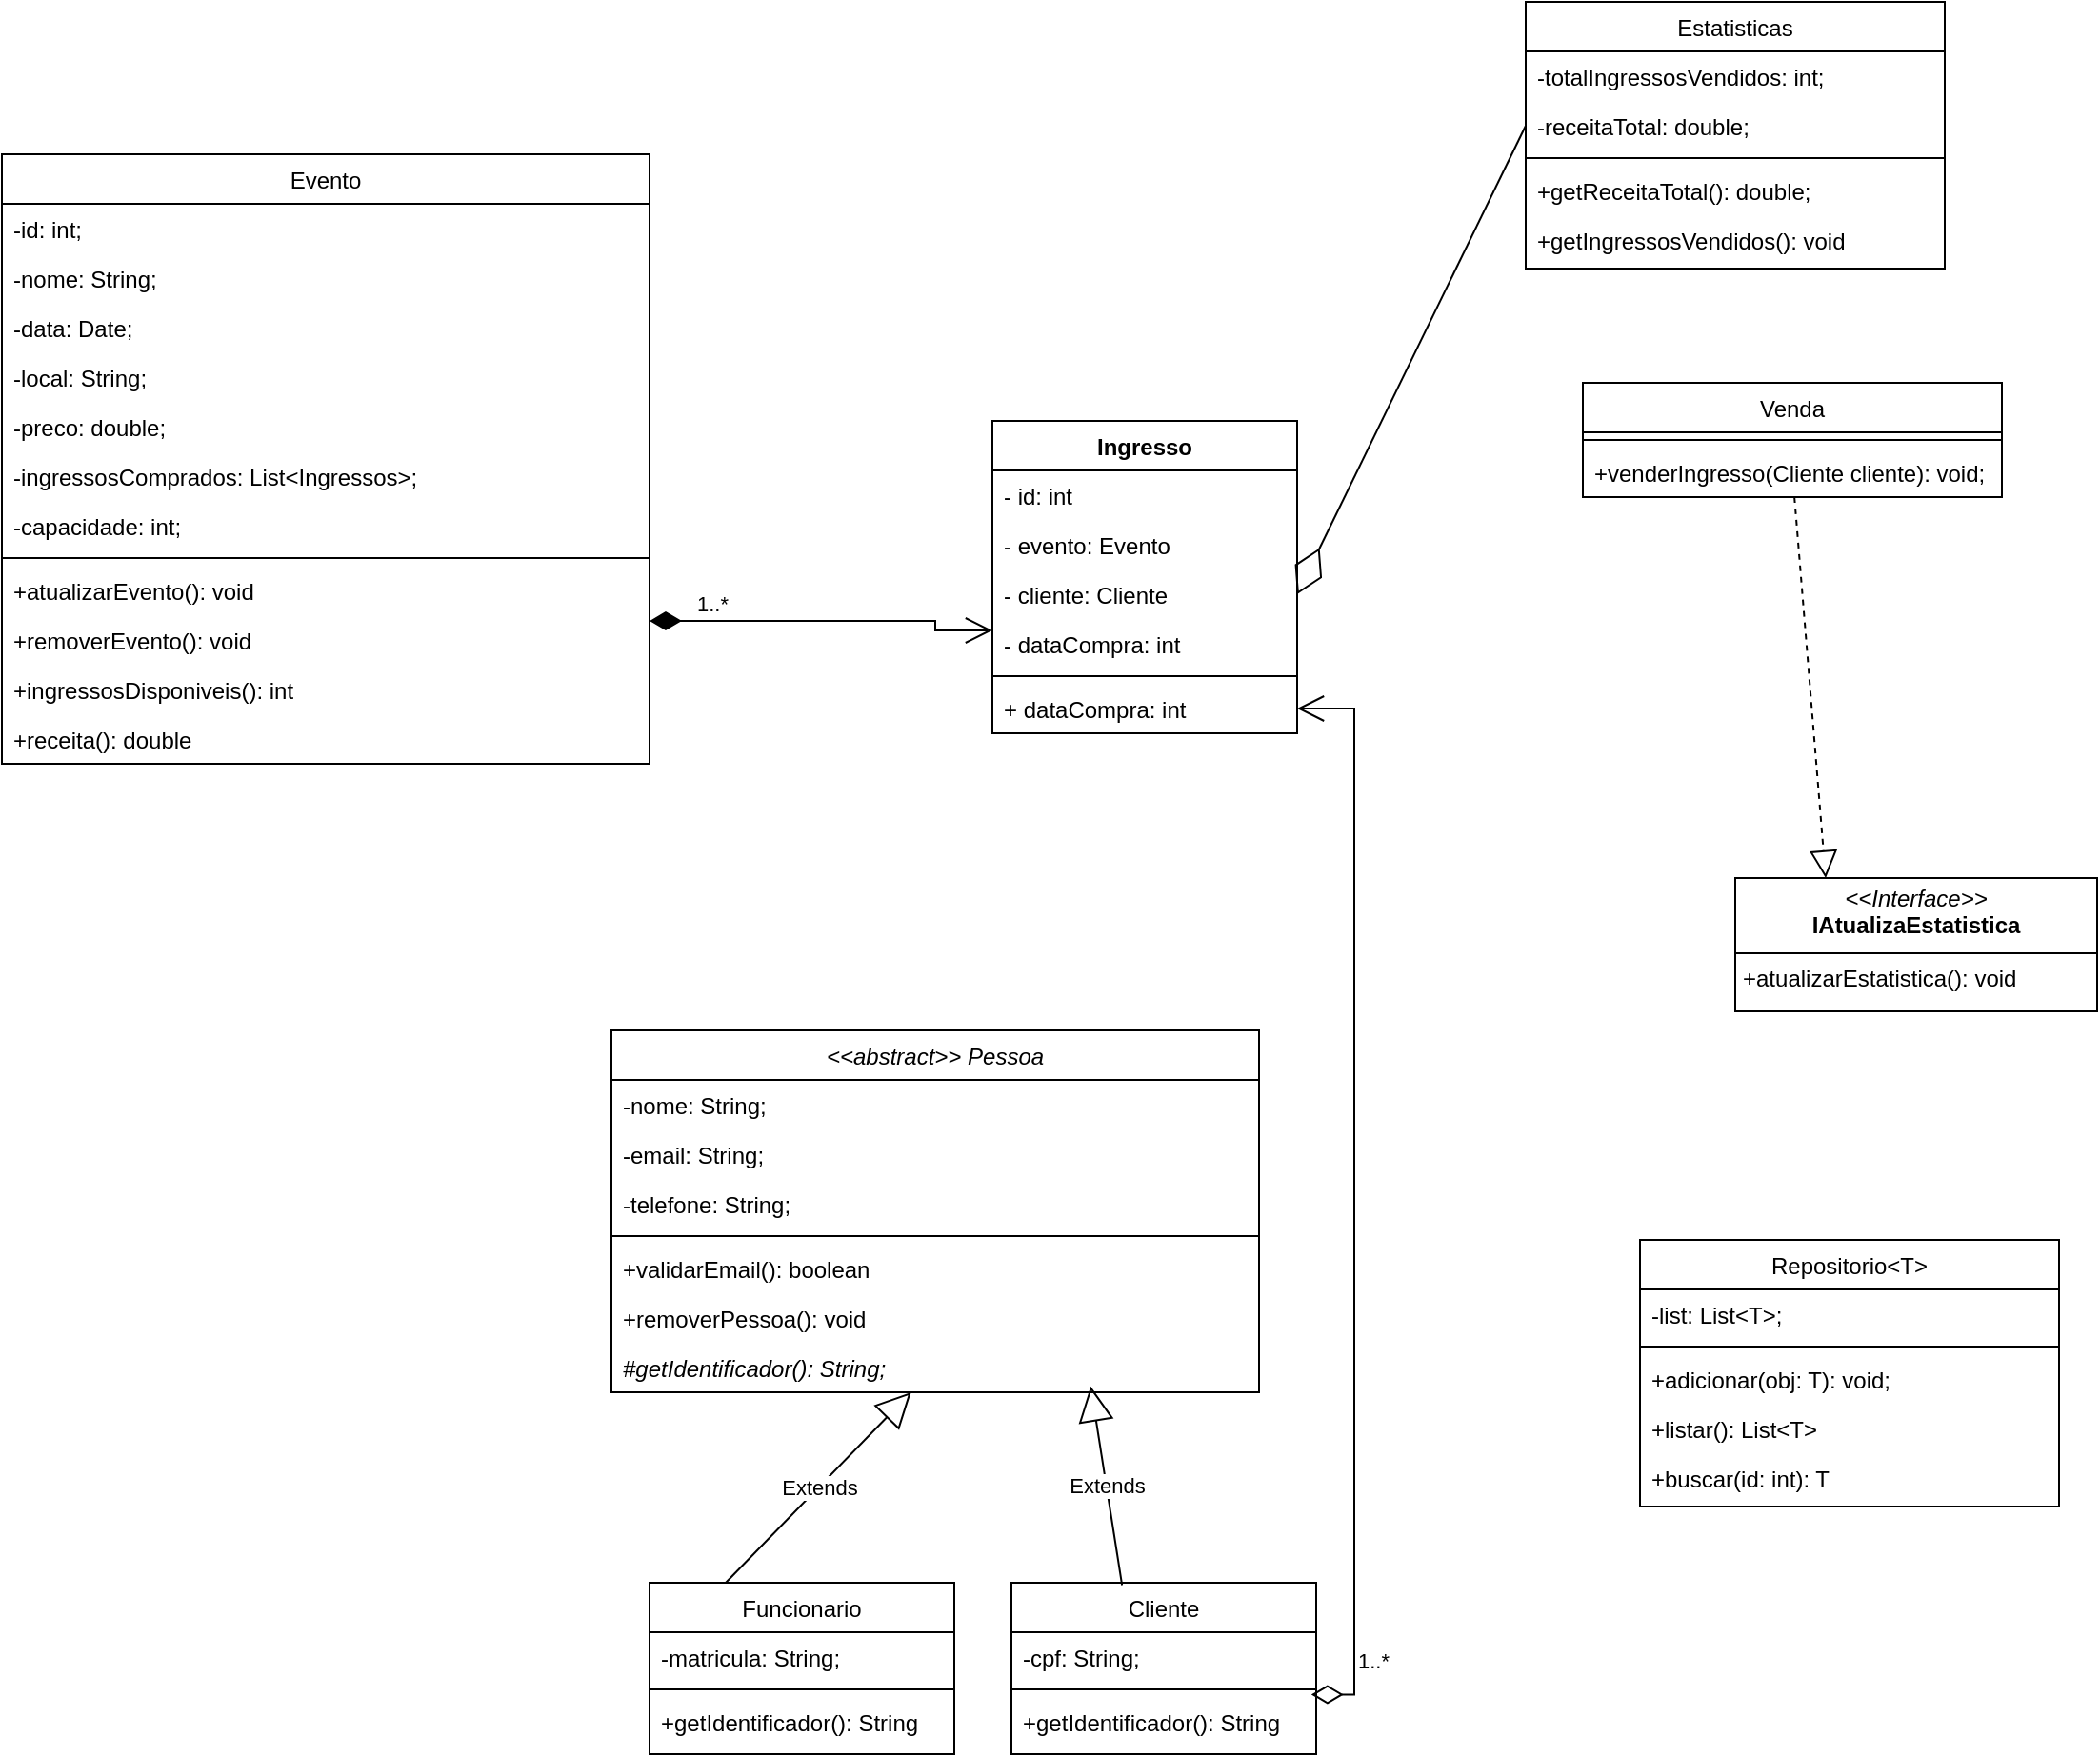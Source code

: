 <mxfile version="26.2.8">
  <diagram id="C5RBs43oDa-KdzZeNtuy" name="Page-1">
    <mxGraphModel dx="2015" dy="2344" grid="1" gridSize="10" guides="1" tooltips="1" connect="1" arrows="1" fold="1" page="1" pageScale="1" pageWidth="827" pageHeight="1169" math="0" shadow="0">
      <root>
        <mxCell id="WIyWlLk6GJQsqaUBKTNV-0" />
        <mxCell id="WIyWlLk6GJQsqaUBKTNV-1" parent="WIyWlLk6GJQsqaUBKTNV-0" />
        <mxCell id="zkfFHV4jXpPFQw0GAbJ--0" value="Cliente" style="swimlane;fontStyle=0;align=center;verticalAlign=top;childLayout=stackLayout;horizontal=1;startSize=26;horizontalStack=0;resizeParent=1;resizeLast=0;collapsible=1;marginBottom=0;rounded=0;shadow=0;strokeWidth=1;" parent="WIyWlLk6GJQsqaUBKTNV-1" vertex="1">
          <mxGeometry x="-40" y="740" width="160" height="90" as="geometry">
            <mxRectangle x="230" y="140" width="160" height="26" as="alternateBounds" />
          </mxGeometry>
        </mxCell>
        <mxCell id="zkfFHV4jXpPFQw0GAbJ--1" value="-cpf: String;" style="text;align=left;verticalAlign=top;spacingLeft=4;spacingRight=4;overflow=hidden;rotatable=0;points=[[0,0.5],[1,0.5]];portConstraint=eastwest;" parent="zkfFHV4jXpPFQw0GAbJ--0" vertex="1">
          <mxGeometry y="26" width="160" height="26" as="geometry" />
        </mxCell>
        <mxCell id="zkfFHV4jXpPFQw0GAbJ--4" value="" style="line;html=1;strokeWidth=1;align=left;verticalAlign=middle;spacingTop=-1;spacingLeft=3;spacingRight=3;rotatable=0;labelPosition=right;points=[];portConstraint=eastwest;" parent="zkfFHV4jXpPFQw0GAbJ--0" vertex="1">
          <mxGeometry y="52" width="160" height="8" as="geometry" />
        </mxCell>
        <mxCell id="s1ZybqcROR9ATGlQhX3g-2" value="+getIdentificador(): String" style="text;align=left;verticalAlign=top;spacingLeft=4;spacingRight=4;overflow=hidden;rotatable=0;points=[[0,0.5],[1,0.5]];portConstraint=eastwest;" parent="zkfFHV4jXpPFQw0GAbJ--0" vertex="1">
          <mxGeometry y="60" width="160" height="26" as="geometry" />
        </mxCell>
        <mxCell id="s1ZybqcROR9ATGlQhX3g-5" value="Evento" style="swimlane;fontStyle=0;align=center;verticalAlign=top;childLayout=stackLayout;horizontal=1;startSize=26;horizontalStack=0;resizeParent=1;resizeLast=0;collapsible=1;marginBottom=0;rounded=0;shadow=0;strokeWidth=1;" parent="WIyWlLk6GJQsqaUBKTNV-1" vertex="1">
          <mxGeometry x="-570" y="-10" width="340" height="320" as="geometry">
            <mxRectangle x="230" y="140" width="160" height="26" as="alternateBounds" />
          </mxGeometry>
        </mxCell>
        <mxCell id="s1ZybqcROR9ATGlQhX3g-6" value="-id: int;" style="text;align=left;verticalAlign=top;spacingLeft=4;spacingRight=4;overflow=hidden;rotatable=0;points=[[0,0.5],[1,0.5]];portConstraint=eastwest;" parent="s1ZybqcROR9ATGlQhX3g-5" vertex="1">
          <mxGeometry y="26" width="340" height="26" as="geometry" />
        </mxCell>
        <mxCell id="s1ZybqcROR9ATGlQhX3g-7" value="-nome: String;" style="text;align=left;verticalAlign=top;spacingLeft=4;spacingRight=4;overflow=hidden;rotatable=0;points=[[0,0.5],[1,0.5]];portConstraint=eastwest;rounded=0;shadow=0;html=0;" parent="s1ZybqcROR9ATGlQhX3g-5" vertex="1">
          <mxGeometry y="52" width="340" height="26" as="geometry" />
        </mxCell>
        <mxCell id="s1ZybqcROR9ATGlQhX3g-8" value="-data: Date;" style="text;align=left;verticalAlign=top;spacingLeft=4;spacingRight=4;overflow=hidden;rotatable=0;points=[[0,0.5],[1,0.5]];portConstraint=eastwest;rounded=0;shadow=0;html=0;" parent="s1ZybqcROR9ATGlQhX3g-5" vertex="1">
          <mxGeometry y="78" width="340" height="26" as="geometry" />
        </mxCell>
        <mxCell id="s1ZybqcROR9ATGlQhX3g-9" value="-local: String;" style="text;align=left;verticalAlign=top;spacingLeft=4;spacingRight=4;overflow=hidden;rotatable=0;points=[[0,0.5],[1,0.5]];portConstraint=eastwest;rounded=0;shadow=0;html=0;" parent="s1ZybqcROR9ATGlQhX3g-5" vertex="1">
          <mxGeometry y="104" width="340" height="26" as="geometry" />
        </mxCell>
        <mxCell id="s1ZybqcROR9ATGlQhX3g-14" value="-preco: double;" style="text;align=left;verticalAlign=top;spacingLeft=4;spacingRight=4;overflow=hidden;rotatable=0;points=[[0,0.5],[1,0.5]];portConstraint=eastwest;rounded=0;shadow=0;html=0;" parent="s1ZybqcROR9ATGlQhX3g-5" vertex="1">
          <mxGeometry y="130" width="340" height="26" as="geometry" />
        </mxCell>
        <mxCell id="s1ZybqcROR9ATGlQhX3g-54" value="-ingressosComprados: List&lt;Ingressos&gt;;" style="text;align=left;verticalAlign=top;spacingLeft=4;spacingRight=4;overflow=hidden;rotatable=0;points=[[0,0.5],[1,0.5]];portConstraint=eastwest;rounded=0;shadow=0;html=0;" parent="s1ZybqcROR9ATGlQhX3g-5" vertex="1">
          <mxGeometry y="156" width="340" height="26" as="geometry" />
        </mxCell>
        <mxCell id="s1ZybqcROR9ATGlQhX3g-55" value="-capacidade: int;" style="text;align=left;verticalAlign=top;spacingLeft=4;spacingRight=4;overflow=hidden;rotatable=0;points=[[0,0.5],[1,0.5]];portConstraint=eastwest;rounded=0;shadow=0;html=0;" parent="s1ZybqcROR9ATGlQhX3g-5" vertex="1">
          <mxGeometry y="182" width="340" height="26" as="geometry" />
        </mxCell>
        <mxCell id="s1ZybqcROR9ATGlQhX3g-10" value="" style="line;html=1;strokeWidth=1;align=left;verticalAlign=middle;spacingTop=-1;spacingLeft=3;spacingRight=3;rotatable=0;labelPosition=right;points=[];portConstraint=eastwest;" parent="s1ZybqcROR9ATGlQhX3g-5" vertex="1">
          <mxGeometry y="208" width="340" height="8" as="geometry" />
        </mxCell>
        <mxCell id="s1ZybqcROR9ATGlQhX3g-11" value="+atualizarEvento(): void&#xa;" style="text;align=left;verticalAlign=top;spacingLeft=4;spacingRight=4;overflow=hidden;rotatable=0;points=[[0,0.5],[1,0.5]];portConstraint=eastwest;" parent="s1ZybqcROR9ATGlQhX3g-5" vertex="1">
          <mxGeometry y="216" width="340" height="26" as="geometry" />
        </mxCell>
        <mxCell id="s1ZybqcROR9ATGlQhX3g-12" value="+removerEvento(): void" style="text;align=left;verticalAlign=top;spacingLeft=4;spacingRight=4;overflow=hidden;rotatable=0;points=[[0,0.5],[1,0.5]];portConstraint=eastwest;" parent="s1ZybqcROR9ATGlQhX3g-5" vertex="1">
          <mxGeometry y="242" width="340" height="26" as="geometry" />
        </mxCell>
        <mxCell id="s1ZybqcROR9ATGlQhX3g-15" value="+ingressosDisponiveis(): int" style="text;align=left;verticalAlign=top;spacingLeft=4;spacingRight=4;overflow=hidden;rotatable=0;points=[[0,0.5],[1,0.5]];portConstraint=eastwest;" parent="s1ZybqcROR9ATGlQhX3g-5" vertex="1">
          <mxGeometry y="268" width="340" height="26" as="geometry" />
        </mxCell>
        <mxCell id="s1ZybqcROR9ATGlQhX3g-16" value="+receita(): double" style="text;align=left;verticalAlign=top;spacingLeft=4;spacingRight=4;overflow=hidden;rotatable=0;points=[[0,0.5],[1,0.5]];portConstraint=eastwest;" parent="s1ZybqcROR9ATGlQhX3g-5" vertex="1">
          <mxGeometry y="294" width="340" height="26" as="geometry" />
        </mxCell>
        <mxCell id="s1ZybqcROR9ATGlQhX3g-17" value="&lt;p style=&quot;margin:0px;margin-top:4px;text-align:center;&quot;&gt;&lt;i&gt;&amp;lt;&amp;lt;Interface&amp;gt;&amp;gt;&lt;/i&gt;&lt;br&gt;&lt;b&gt;IAtualizaEstatistica&lt;/b&gt;&lt;/p&gt;&lt;hr size=&quot;1&quot; style=&quot;border-style:solid;&quot;&gt;&lt;p style=&quot;margin:0px;margin-left:4px;&quot;&gt;&lt;/p&gt;&lt;p style=&quot;margin:0px;margin-left:4px;&quot;&gt;+atualizarEstatistica(): void&lt;br&gt;&lt;br&gt;&lt;/p&gt;" style="verticalAlign=top;align=left;overflow=fill;html=1;whiteSpace=wrap;" parent="WIyWlLk6GJQsqaUBKTNV-1" vertex="1">
          <mxGeometry x="340" y="370" width="190" height="70" as="geometry" />
        </mxCell>
        <mxCell id="s1ZybqcROR9ATGlQhX3g-20" value="&lt;&lt;abstract&gt;&gt; Pessoa" style="swimlane;fontStyle=2;align=center;verticalAlign=top;childLayout=stackLayout;horizontal=1;startSize=26;horizontalStack=0;resizeParent=1;resizeLast=0;collapsible=1;marginBottom=0;rounded=0;shadow=0;strokeWidth=1;" parent="WIyWlLk6GJQsqaUBKTNV-1" vertex="1">
          <mxGeometry x="-250" y="450" width="340" height="190" as="geometry">
            <mxRectangle x="230" y="140" width="160" height="26" as="alternateBounds" />
          </mxGeometry>
        </mxCell>
        <mxCell id="s1ZybqcROR9ATGlQhX3g-22" value="-nome: String;" style="text;align=left;verticalAlign=top;spacingLeft=4;spacingRight=4;overflow=hidden;rotatable=0;points=[[0,0.5],[1,0.5]];portConstraint=eastwest;rounded=0;shadow=0;html=0;" parent="s1ZybqcROR9ATGlQhX3g-20" vertex="1">
          <mxGeometry y="26" width="340" height="26" as="geometry" />
        </mxCell>
        <mxCell id="s1ZybqcROR9ATGlQhX3g-33" value="-email: String;" style="text;align=left;verticalAlign=top;spacingLeft=4;spacingRight=4;overflow=hidden;rotatable=0;points=[[0,0.5],[1,0.5]];portConstraint=eastwest;rounded=0;shadow=0;html=0;" parent="s1ZybqcROR9ATGlQhX3g-20" vertex="1">
          <mxGeometry y="52" width="340" height="26" as="geometry" />
        </mxCell>
        <mxCell id="s1ZybqcROR9ATGlQhX3g-32" value="-telefone: String;" style="text;align=left;verticalAlign=top;spacingLeft=4;spacingRight=4;overflow=hidden;rotatable=0;points=[[0,0.5],[1,0.5]];portConstraint=eastwest;rounded=0;shadow=0;html=0;" parent="s1ZybqcROR9ATGlQhX3g-20" vertex="1">
          <mxGeometry y="78" width="340" height="26" as="geometry" />
        </mxCell>
        <mxCell id="s1ZybqcROR9ATGlQhX3g-27" value="" style="line;html=1;strokeWidth=1;align=left;verticalAlign=middle;spacingTop=-1;spacingLeft=3;spacingRight=3;rotatable=0;labelPosition=right;points=[];portConstraint=eastwest;" parent="s1ZybqcROR9ATGlQhX3g-20" vertex="1">
          <mxGeometry y="104" width="340" height="8" as="geometry" />
        </mxCell>
        <mxCell id="s1ZybqcROR9ATGlQhX3g-29" value="+validarEmail(): boolean" style="text;align=left;verticalAlign=top;spacingLeft=4;spacingRight=4;overflow=hidden;rotatable=0;points=[[0,0.5],[1,0.5]];portConstraint=eastwest;" parent="s1ZybqcROR9ATGlQhX3g-20" vertex="1">
          <mxGeometry y="112" width="340" height="26" as="geometry" />
        </mxCell>
        <mxCell id="s1ZybqcROR9ATGlQhX3g-44" value="+removerPessoa(): void" style="text;align=left;verticalAlign=top;spacingLeft=4;spacingRight=4;overflow=hidden;rotatable=0;points=[[0,0.5],[1,0.5]];portConstraint=eastwest;" parent="s1ZybqcROR9ATGlQhX3g-20" vertex="1">
          <mxGeometry y="138" width="340" height="26" as="geometry" />
        </mxCell>
        <mxCell id="s1ZybqcROR9ATGlQhX3g-31" value="#getIdentificador(): String;" style="text;align=left;verticalAlign=top;spacingLeft=4;spacingRight=4;overflow=hidden;rotatable=0;points=[[0,0.5],[1,0.5]];portConstraint=eastwest;fontStyle=2" parent="s1ZybqcROR9ATGlQhX3g-20" vertex="1">
          <mxGeometry y="164" width="340" height="26" as="geometry" />
        </mxCell>
        <mxCell id="s1ZybqcROR9ATGlQhX3g-34" value="Funcionario" style="swimlane;fontStyle=0;align=center;verticalAlign=top;childLayout=stackLayout;horizontal=1;startSize=26;horizontalStack=0;resizeParent=1;resizeLast=0;collapsible=1;marginBottom=0;rounded=0;shadow=0;strokeWidth=1;" parent="WIyWlLk6GJQsqaUBKTNV-1" vertex="1">
          <mxGeometry x="-230" y="740" width="160" height="90" as="geometry">
            <mxRectangle x="230" y="140" width="160" height="26" as="alternateBounds" />
          </mxGeometry>
        </mxCell>
        <mxCell id="s1ZybqcROR9ATGlQhX3g-35" value="-matricula: String;" style="text;align=left;verticalAlign=top;spacingLeft=4;spacingRight=4;overflow=hidden;rotatable=0;points=[[0,0.5],[1,0.5]];portConstraint=eastwest;" parent="s1ZybqcROR9ATGlQhX3g-34" vertex="1">
          <mxGeometry y="26" width="160" height="26" as="geometry" />
        </mxCell>
        <mxCell id="s1ZybqcROR9ATGlQhX3g-36" value="" style="line;html=1;strokeWidth=1;align=left;verticalAlign=middle;spacingTop=-1;spacingLeft=3;spacingRight=3;rotatable=0;labelPosition=right;points=[];portConstraint=eastwest;" parent="s1ZybqcROR9ATGlQhX3g-34" vertex="1">
          <mxGeometry y="52" width="160" height="8" as="geometry" />
        </mxCell>
        <mxCell id="s1ZybqcROR9ATGlQhX3g-37" value="+getIdentificador(): String" style="text;align=left;verticalAlign=top;spacingLeft=4;spacingRight=4;overflow=hidden;rotatable=0;points=[[0,0.5],[1,0.5]];portConstraint=eastwest;" parent="s1ZybqcROR9ATGlQhX3g-34" vertex="1">
          <mxGeometry y="60" width="160" height="26" as="geometry" />
        </mxCell>
        <mxCell id="s1ZybqcROR9ATGlQhX3g-45" value="Ingresso" style="swimlane;fontStyle=1;align=center;verticalAlign=top;childLayout=stackLayout;horizontal=1;startSize=26;horizontalStack=0;resizeParent=1;resizeParentMax=0;resizeLast=0;collapsible=1;marginBottom=0;whiteSpace=wrap;html=1;" parent="WIyWlLk6GJQsqaUBKTNV-1" vertex="1">
          <mxGeometry x="-50" y="130" width="160" height="164" as="geometry" />
        </mxCell>
        <mxCell id="s1ZybqcROR9ATGlQhX3g-46" value="- id: int" style="text;strokeColor=none;fillColor=none;align=left;verticalAlign=top;spacingLeft=4;spacingRight=4;overflow=hidden;rotatable=0;points=[[0,0.5],[1,0.5]];portConstraint=eastwest;whiteSpace=wrap;html=1;" parent="s1ZybqcROR9ATGlQhX3g-45" vertex="1">
          <mxGeometry y="26" width="160" height="26" as="geometry" />
        </mxCell>
        <mxCell id="s1ZybqcROR9ATGlQhX3g-49" value="- evento: Evento" style="text;strokeColor=none;fillColor=none;align=left;verticalAlign=top;spacingLeft=4;spacingRight=4;overflow=hidden;rotatable=0;points=[[0,0.5],[1,0.5]];portConstraint=eastwest;whiteSpace=wrap;html=1;" parent="s1ZybqcROR9ATGlQhX3g-45" vertex="1">
          <mxGeometry y="52" width="160" height="26" as="geometry" />
        </mxCell>
        <mxCell id="s1ZybqcROR9ATGlQhX3g-50" value="- cliente: Cliente" style="text;strokeColor=none;fillColor=none;align=left;verticalAlign=top;spacingLeft=4;spacingRight=4;overflow=hidden;rotatable=0;points=[[0,0.5],[1,0.5]];portConstraint=eastwest;whiteSpace=wrap;html=1;" parent="s1ZybqcROR9ATGlQhX3g-45" vertex="1">
          <mxGeometry y="78" width="160" height="26" as="geometry" />
        </mxCell>
        <mxCell id="s1ZybqcROR9ATGlQhX3g-51" value="- dataCompra: int" style="text;strokeColor=none;fillColor=none;align=left;verticalAlign=top;spacingLeft=4;spacingRight=4;overflow=hidden;rotatable=0;points=[[0,0.5],[1,0.5]];portConstraint=eastwest;whiteSpace=wrap;html=1;" parent="s1ZybqcROR9ATGlQhX3g-45" vertex="1">
          <mxGeometry y="104" width="160" height="26" as="geometry" />
        </mxCell>
        <mxCell id="s1ZybqcROR9ATGlQhX3g-47" value="" style="line;strokeWidth=1;fillColor=none;align=left;verticalAlign=middle;spacingTop=-1;spacingLeft=3;spacingRight=3;rotatable=0;labelPosition=right;points=[];portConstraint=eastwest;strokeColor=inherit;" parent="s1ZybqcROR9ATGlQhX3g-45" vertex="1">
          <mxGeometry y="130" width="160" height="8" as="geometry" />
        </mxCell>
        <mxCell id="aVM3E2u_od6eSczz8GF1-17" value="+ dataCompra: int" style="text;strokeColor=none;fillColor=none;align=left;verticalAlign=top;spacingLeft=4;spacingRight=4;overflow=hidden;rotatable=0;points=[[0,0.5],[1,0.5]];portConstraint=eastwest;whiteSpace=wrap;html=1;" vertex="1" parent="s1ZybqcROR9ATGlQhX3g-45">
          <mxGeometry y="138" width="160" height="26" as="geometry" />
        </mxCell>
        <mxCell id="s1ZybqcROR9ATGlQhX3g-61" value="Estatisticas" style="swimlane;fontStyle=0;align=center;verticalAlign=top;childLayout=stackLayout;horizontal=1;startSize=26;horizontalStack=0;resizeParent=1;resizeLast=0;collapsible=1;marginBottom=0;rounded=0;shadow=0;strokeWidth=1;" parent="WIyWlLk6GJQsqaUBKTNV-1" vertex="1">
          <mxGeometry x="230" y="-90" width="220" height="140" as="geometry">
            <mxRectangle x="230" y="140" width="160" height="26" as="alternateBounds" />
          </mxGeometry>
        </mxCell>
        <mxCell id="s1ZybqcROR9ATGlQhX3g-62" value="-totalIngressosVendidos: int;" style="text;align=left;verticalAlign=top;spacingLeft=4;spacingRight=4;overflow=hidden;rotatable=0;points=[[0,0.5],[1,0.5]];portConstraint=eastwest;" parent="s1ZybqcROR9ATGlQhX3g-61" vertex="1">
          <mxGeometry y="26" width="220" height="26" as="geometry" />
        </mxCell>
        <mxCell id="s1ZybqcROR9ATGlQhX3g-63" value="-receitaTotal: double;" style="text;align=left;verticalAlign=top;spacingLeft=4;spacingRight=4;overflow=hidden;rotatable=0;points=[[0,0.5],[1,0.5]];portConstraint=eastwest;rounded=0;shadow=0;html=0;" parent="s1ZybqcROR9ATGlQhX3g-61" vertex="1">
          <mxGeometry y="52" width="220" height="26" as="geometry" />
        </mxCell>
        <mxCell id="s1ZybqcROR9ATGlQhX3g-69" value="" style="line;html=1;strokeWidth=1;align=left;verticalAlign=middle;spacingTop=-1;spacingLeft=3;spacingRight=3;rotatable=0;labelPosition=right;points=[];portConstraint=eastwest;" parent="s1ZybqcROR9ATGlQhX3g-61" vertex="1">
          <mxGeometry y="78" width="220" height="8" as="geometry" />
        </mxCell>
        <mxCell id="s1ZybqcROR9ATGlQhX3g-70" value="+getReceitaTotal(): double;&#xa;" style="text;align=left;verticalAlign=top;spacingLeft=4;spacingRight=4;overflow=hidden;rotatable=0;points=[[0,0.5],[1,0.5]];portConstraint=eastwest;" parent="s1ZybqcROR9ATGlQhX3g-61" vertex="1">
          <mxGeometry y="86" width="220" height="26" as="geometry" />
        </mxCell>
        <mxCell id="s1ZybqcROR9ATGlQhX3g-71" value="+getIngressosVendidos(): void" style="text;align=left;verticalAlign=top;spacingLeft=4;spacingRight=4;overflow=hidden;rotatable=0;points=[[0,0.5],[1,0.5]];portConstraint=eastwest;" parent="s1ZybqcROR9ATGlQhX3g-61" vertex="1">
          <mxGeometry y="112" width="220" height="26" as="geometry" />
        </mxCell>
        <mxCell id="aVM3E2u_od6eSczz8GF1-0" value="Repositorio&lt;T&gt;" style="swimlane;fontStyle=0;align=center;verticalAlign=top;childLayout=stackLayout;horizontal=1;startSize=26;horizontalStack=0;resizeParent=1;resizeLast=0;collapsible=1;marginBottom=0;rounded=0;shadow=0;strokeWidth=1;" vertex="1" parent="WIyWlLk6GJQsqaUBKTNV-1">
          <mxGeometry x="290" y="560" width="220" height="140" as="geometry">
            <mxRectangle x="230" y="140" width="160" height="26" as="alternateBounds" />
          </mxGeometry>
        </mxCell>
        <mxCell id="aVM3E2u_od6eSczz8GF1-1" value="-list: List&lt;T&gt;;" style="text;align=left;verticalAlign=top;spacingLeft=4;spacingRight=4;overflow=hidden;rotatable=0;points=[[0,0.5],[1,0.5]];portConstraint=eastwest;" vertex="1" parent="aVM3E2u_od6eSczz8GF1-0">
          <mxGeometry y="26" width="220" height="26" as="geometry" />
        </mxCell>
        <mxCell id="aVM3E2u_od6eSczz8GF1-3" value="" style="line;html=1;strokeWidth=1;align=left;verticalAlign=middle;spacingTop=-1;spacingLeft=3;spacingRight=3;rotatable=0;labelPosition=right;points=[];portConstraint=eastwest;" vertex="1" parent="aVM3E2u_od6eSczz8GF1-0">
          <mxGeometry y="52" width="220" height="8" as="geometry" />
        </mxCell>
        <mxCell id="aVM3E2u_od6eSczz8GF1-4" value="+adicionar(obj: T): void;&#xa;" style="text;align=left;verticalAlign=top;spacingLeft=4;spacingRight=4;overflow=hidden;rotatable=0;points=[[0,0.5],[1,0.5]];portConstraint=eastwest;" vertex="1" parent="aVM3E2u_od6eSczz8GF1-0">
          <mxGeometry y="60" width="220" height="26" as="geometry" />
        </mxCell>
        <mxCell id="aVM3E2u_od6eSczz8GF1-5" value="+listar(): List&lt;T&gt;" style="text;align=left;verticalAlign=top;spacingLeft=4;spacingRight=4;overflow=hidden;rotatable=0;points=[[0,0.5],[1,0.5]];portConstraint=eastwest;" vertex="1" parent="aVM3E2u_od6eSczz8GF1-0">
          <mxGeometry y="86" width="220" height="26" as="geometry" />
        </mxCell>
        <mxCell id="aVM3E2u_od6eSczz8GF1-6" value="+buscar(id: int): T" style="text;align=left;verticalAlign=top;spacingLeft=4;spacingRight=4;overflow=hidden;rotatable=0;points=[[0,0.5],[1,0.5]];portConstraint=eastwest;" vertex="1" parent="aVM3E2u_od6eSczz8GF1-0">
          <mxGeometry y="112" width="220" height="26" as="geometry" />
        </mxCell>
        <mxCell id="aVM3E2u_od6eSczz8GF1-10" value="" style="endArrow=diamondThin;endFill=0;endSize=24;html=1;rounded=0;exitX=0;exitY=0.5;exitDx=0;exitDy=0;entryX=1;entryY=0.5;entryDx=0;entryDy=0;" edge="1" parent="WIyWlLk6GJQsqaUBKTNV-1" source="s1ZybqcROR9ATGlQhX3g-63" target="s1ZybqcROR9ATGlQhX3g-50">
          <mxGeometry width="160" relative="1" as="geometry">
            <mxPoint x="110" y="218" as="sourcePoint" />
            <mxPoint x="194" y="218.29" as="targetPoint" />
          </mxGeometry>
        </mxCell>
        <mxCell id="aVM3E2u_od6eSczz8GF1-12" value="" style="endArrow=block;dashed=1;endFill=0;endSize=12;html=1;rounded=0;entryX=0.25;entryY=0;entryDx=0;entryDy=0;" edge="1" parent="WIyWlLk6GJQsqaUBKTNV-1" source="aVM3E2u_od6eSczz8GF1-22" target="s1ZybqcROR9ATGlQhX3g-17">
          <mxGeometry width="160" relative="1" as="geometry">
            <mxPoint x="180" y="404.29" as="sourcePoint" />
            <mxPoint x="340" y="404.29" as="targetPoint" />
          </mxGeometry>
        </mxCell>
        <mxCell id="aVM3E2u_od6eSczz8GF1-18" value="Venda" style="swimlane;fontStyle=0;align=center;verticalAlign=top;childLayout=stackLayout;horizontal=1;startSize=26;horizontalStack=0;resizeParent=1;resizeLast=0;collapsible=1;marginBottom=0;rounded=0;shadow=0;strokeWidth=1;" vertex="1" parent="WIyWlLk6GJQsqaUBKTNV-1">
          <mxGeometry x="260" y="110" width="220" height="60" as="geometry">
            <mxRectangle x="230" y="140" width="160" height="26" as="alternateBounds" />
          </mxGeometry>
        </mxCell>
        <mxCell id="aVM3E2u_od6eSczz8GF1-21" value="" style="line;html=1;strokeWidth=1;align=left;verticalAlign=middle;spacingTop=-1;spacingLeft=3;spacingRight=3;rotatable=0;labelPosition=right;points=[];portConstraint=eastwest;" vertex="1" parent="aVM3E2u_od6eSczz8GF1-18">
          <mxGeometry y="26" width="220" height="8" as="geometry" />
        </mxCell>
        <mxCell id="aVM3E2u_od6eSczz8GF1-22" value="+venderIngresso(Cliente cliente): void;&#xa;" style="text;align=left;verticalAlign=top;spacingLeft=4;spacingRight=4;overflow=hidden;rotatable=0;points=[[0,0.5],[1,0.5]];portConstraint=eastwest;" vertex="1" parent="aVM3E2u_od6eSczz8GF1-18">
          <mxGeometry y="34" width="220" height="26" as="geometry" />
        </mxCell>
        <mxCell id="aVM3E2u_od6eSczz8GF1-26" value="1..*" style="endArrow=open;html=1;endSize=12;startArrow=diamondThin;startSize=14;startFill=0;edgeStyle=orthogonalEdgeStyle;align=left;verticalAlign=bottom;rounded=0;exitX=0.984;exitY=-0.049;exitDx=0;exitDy=0;exitPerimeter=0;entryX=1;entryY=0.5;entryDx=0;entryDy=0;" edge="1" parent="WIyWlLk6GJQsqaUBKTNV-1" source="s1ZybqcROR9ATGlQhX3g-2" target="aVM3E2u_od6eSczz8GF1-17">
          <mxGeometry x="-0.89" relative="1" as="geometry">
            <mxPoint x="155.6" y="794.184" as="sourcePoint" />
            <mxPoint x="140.0" y="296.002" as="targetPoint" />
            <Array as="points">
              <mxPoint x="140" y="799" />
              <mxPoint x="140" y="281" />
            </Array>
            <mxPoint as="offset" />
          </mxGeometry>
        </mxCell>
        <mxCell id="aVM3E2u_od6eSczz8GF1-28" value="1..*" style="endArrow=open;html=1;endSize=12;startArrow=diamondThin;startSize=14;startFill=1;edgeStyle=orthogonalEdgeStyle;align=left;verticalAlign=bottom;rounded=0;" edge="1" parent="WIyWlLk6GJQsqaUBKTNV-1" source="s1ZybqcROR9ATGlQhX3g-12">
          <mxGeometry x="-0.75" relative="1" as="geometry">
            <mxPoint x="-230" y="230" as="sourcePoint" />
            <mxPoint x="-50" y="240" as="targetPoint" />
            <Array as="points">
              <mxPoint x="-80" y="235" />
              <mxPoint x="-80" y="240" />
            </Array>
            <mxPoint as="offset" />
          </mxGeometry>
        </mxCell>
        <mxCell id="aVM3E2u_od6eSczz8GF1-29" value="Extends" style="endArrow=block;endSize=16;endFill=0;html=1;rounded=0;exitX=0.363;exitY=0.014;exitDx=0;exitDy=0;exitPerimeter=0;entryX=0.74;entryY=0.879;entryDx=0;entryDy=0;entryPerimeter=0;" edge="1" parent="WIyWlLk6GJQsqaUBKTNV-1" source="zkfFHV4jXpPFQw0GAbJ--0" target="s1ZybqcROR9ATGlQhX3g-31">
          <mxGeometry width="160" relative="1" as="geometry">
            <mxPoint x="10" y="720" as="sourcePoint" />
            <mxPoint x="20" y="650" as="targetPoint" />
          </mxGeometry>
        </mxCell>
        <mxCell id="aVM3E2u_od6eSczz8GF1-30" value="Extends" style="endArrow=block;endSize=16;endFill=0;html=1;rounded=0;exitX=0.25;exitY=0;exitDx=0;exitDy=0;" edge="1" parent="WIyWlLk6GJQsqaUBKTNV-1" source="s1ZybqcROR9ATGlQhX3g-34" target="s1ZybqcROR9ATGlQhX3g-31">
          <mxGeometry width="160" relative="1" as="geometry">
            <mxPoint x="-190" y="740" as="sourcePoint" />
            <mxPoint x="-180" y="640" as="targetPoint" />
          </mxGeometry>
        </mxCell>
      </root>
    </mxGraphModel>
  </diagram>
</mxfile>
